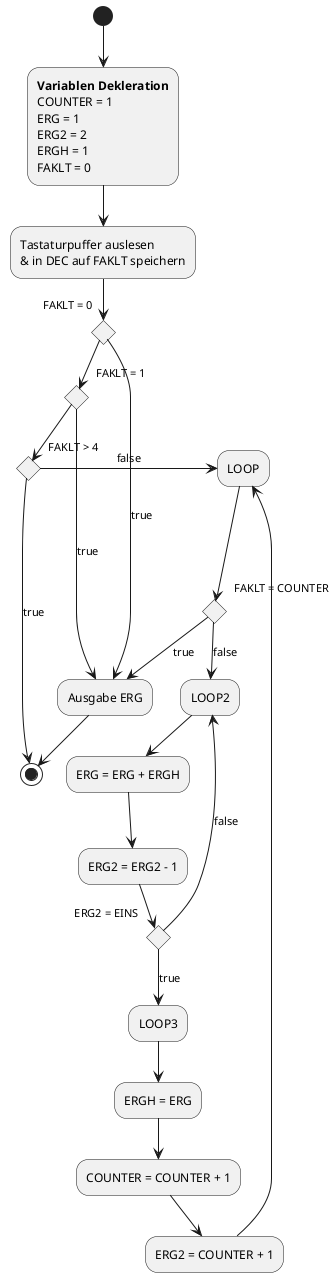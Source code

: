 @startuml
'https://plantuml.com/activity-diagram-beta


(*) --> "**Variablen Dekleration**
          COUNTER = 1
          ERG = 1
          ERG2 = 2
          ERGH = 1
          FAKLT = 0
          "

-->"Tastaturpuffer auslesen
    & in DEC auf FAKLT speichern"

if "FAKLT = 0" then
--> [true]"Ausgabe ERG"
-->(*)
else
    if "FAKLT = 1" then
    -> [true]"Ausgabe ERG"
    else
        if "FAKLT > 4" then
        -->[true](*)
        else
        ->[false]"LOOP"
        Endif
        Endif
        Endif

--->if "FAKLT = COUNTER" then
    -->[true]"Ausgabe ERG"
    else
    -->[false]"LOOP2"
    Endif

-->"ERG = ERG + ERGH"
-->"ERG2 = ERG2 - 1"

if "ERG2 = EINS" then
    -->[true]"LOOP3"
    -->"ERGH = ERG"
    -->"COUNTER = COUNTER + 1"
    -->"ERG2 = COUNTER + 1"
    -->"LOOP"
    else
    -->[false]"LOOP2"
    Endif








@enduml

